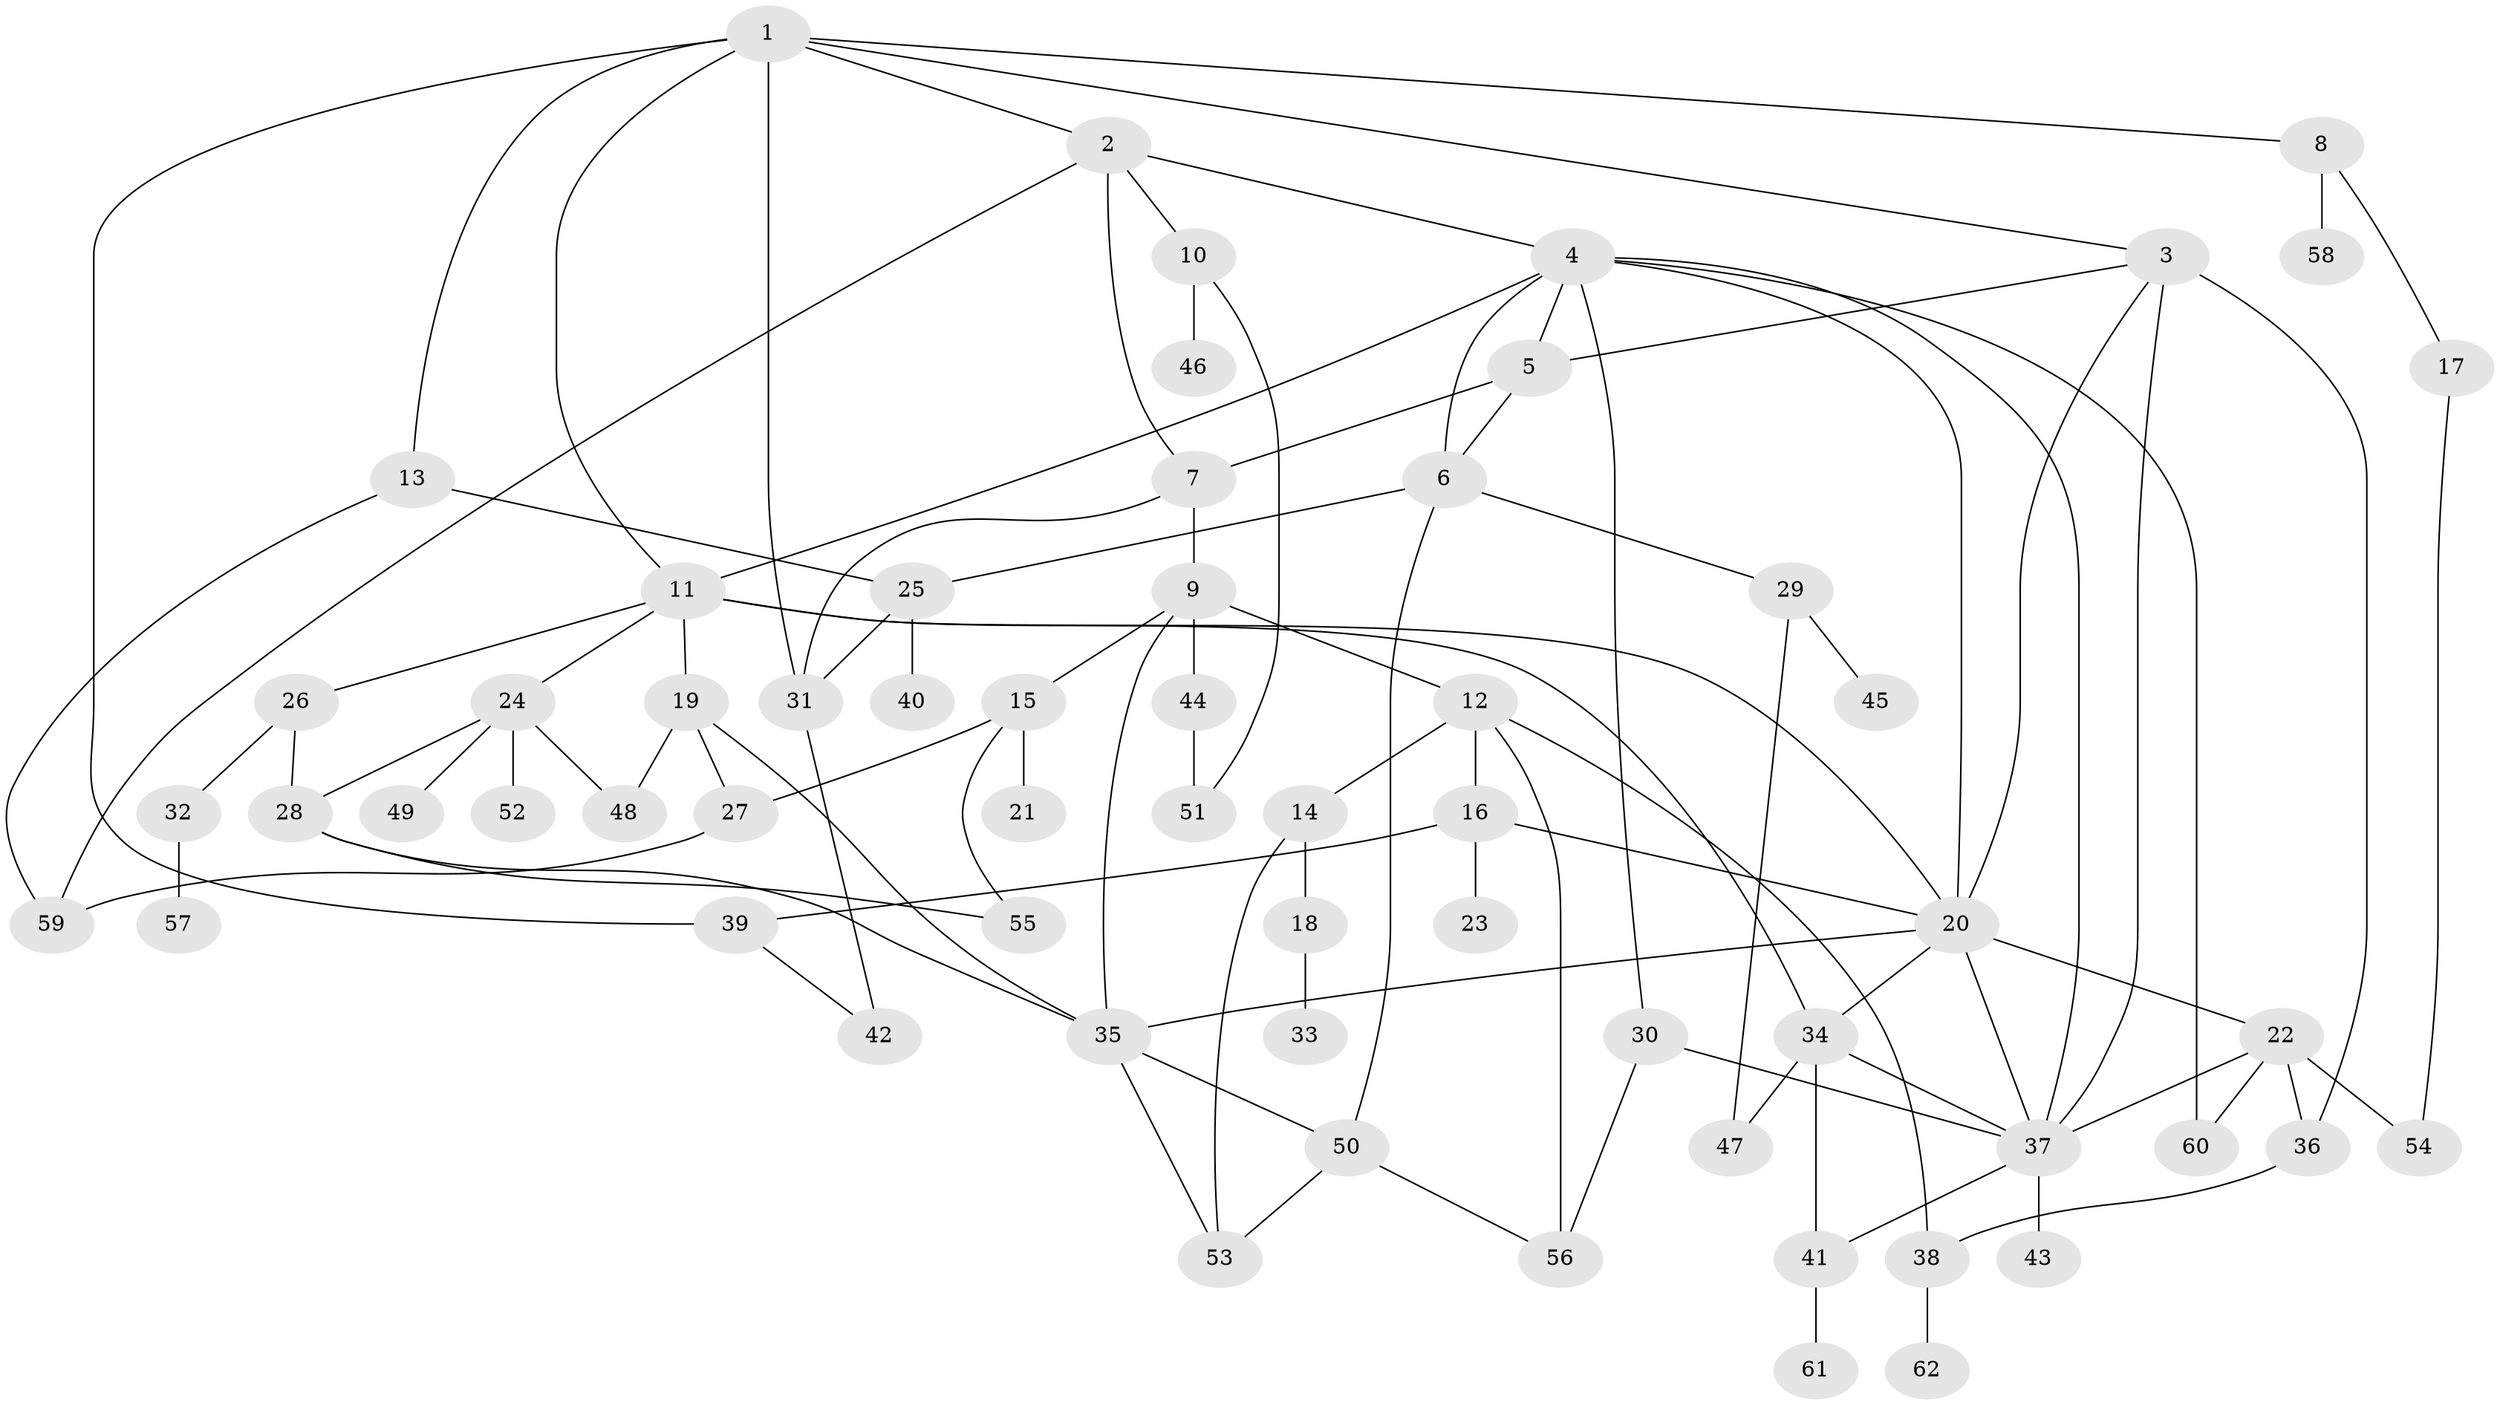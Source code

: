 // original degree distribution, {8: 0.008064516129032258, 6: 0.024193548387096774, 3: 0.20967741935483872, 5: 0.08064516129032258, 4: 0.0967741935483871, 7: 0.024193548387096774, 2: 0.3064516129032258, 1: 0.25}
// Generated by graph-tools (version 1.1) at 2025/34/03/09/25 02:34:18]
// undirected, 62 vertices, 100 edges
graph export_dot {
graph [start="1"]
  node [color=gray90,style=filled];
  1;
  2;
  3;
  4;
  5;
  6;
  7;
  8;
  9;
  10;
  11;
  12;
  13;
  14;
  15;
  16;
  17;
  18;
  19;
  20;
  21;
  22;
  23;
  24;
  25;
  26;
  27;
  28;
  29;
  30;
  31;
  32;
  33;
  34;
  35;
  36;
  37;
  38;
  39;
  40;
  41;
  42;
  43;
  44;
  45;
  46;
  47;
  48;
  49;
  50;
  51;
  52;
  53;
  54;
  55;
  56;
  57;
  58;
  59;
  60;
  61;
  62;
  1 -- 2 [weight=1.0];
  1 -- 3 [weight=1.0];
  1 -- 8 [weight=1.0];
  1 -- 11 [weight=1.0];
  1 -- 13 [weight=1.0];
  1 -- 31 [weight=1.0];
  1 -- 39 [weight=1.0];
  2 -- 4 [weight=1.0];
  2 -- 7 [weight=1.0];
  2 -- 10 [weight=1.0];
  2 -- 59 [weight=1.0];
  3 -- 5 [weight=1.0];
  3 -- 20 [weight=1.0];
  3 -- 36 [weight=2.0];
  3 -- 37 [weight=1.0];
  4 -- 5 [weight=1.0];
  4 -- 6 [weight=1.0];
  4 -- 11 [weight=1.0];
  4 -- 20 [weight=1.0];
  4 -- 30 [weight=1.0];
  4 -- 37 [weight=1.0];
  4 -- 60 [weight=1.0];
  5 -- 6 [weight=1.0];
  5 -- 7 [weight=1.0];
  6 -- 25 [weight=1.0];
  6 -- 29 [weight=1.0];
  6 -- 50 [weight=1.0];
  7 -- 9 [weight=1.0];
  7 -- 31 [weight=1.0];
  8 -- 17 [weight=1.0];
  8 -- 58 [weight=1.0];
  9 -- 12 [weight=2.0];
  9 -- 15 [weight=1.0];
  9 -- 35 [weight=2.0];
  9 -- 44 [weight=1.0];
  10 -- 46 [weight=1.0];
  10 -- 51 [weight=1.0];
  11 -- 19 [weight=1.0];
  11 -- 20 [weight=1.0];
  11 -- 24 [weight=1.0];
  11 -- 26 [weight=1.0];
  11 -- 34 [weight=1.0];
  12 -- 14 [weight=1.0];
  12 -- 16 [weight=1.0];
  12 -- 38 [weight=1.0];
  12 -- 56 [weight=1.0];
  13 -- 25 [weight=1.0];
  13 -- 59 [weight=1.0];
  14 -- 18 [weight=1.0];
  14 -- 53 [weight=1.0];
  15 -- 21 [weight=2.0];
  15 -- 27 [weight=1.0];
  15 -- 55 [weight=1.0];
  16 -- 20 [weight=1.0];
  16 -- 23 [weight=1.0];
  16 -- 39 [weight=1.0];
  17 -- 54 [weight=1.0];
  18 -- 33 [weight=1.0];
  19 -- 27 [weight=1.0];
  19 -- 35 [weight=1.0];
  19 -- 48 [weight=1.0];
  20 -- 22 [weight=1.0];
  20 -- 34 [weight=1.0];
  20 -- 35 [weight=1.0];
  20 -- 37 [weight=1.0];
  22 -- 36 [weight=1.0];
  22 -- 37 [weight=1.0];
  22 -- 54 [weight=2.0];
  22 -- 60 [weight=1.0];
  24 -- 28 [weight=1.0];
  24 -- 48 [weight=1.0];
  24 -- 49 [weight=1.0];
  24 -- 52 [weight=1.0];
  25 -- 31 [weight=1.0];
  25 -- 40 [weight=2.0];
  26 -- 28 [weight=1.0];
  26 -- 32 [weight=1.0];
  27 -- 59 [weight=2.0];
  28 -- 35 [weight=1.0];
  28 -- 55 [weight=1.0];
  29 -- 45 [weight=1.0];
  29 -- 47 [weight=1.0];
  30 -- 37 [weight=1.0];
  30 -- 56 [weight=1.0];
  31 -- 42 [weight=2.0];
  32 -- 57 [weight=1.0];
  34 -- 37 [weight=1.0];
  34 -- 41 [weight=1.0];
  34 -- 47 [weight=1.0];
  35 -- 50 [weight=1.0];
  35 -- 53 [weight=1.0];
  36 -- 38 [weight=1.0];
  37 -- 41 [weight=1.0];
  37 -- 43 [weight=4.0];
  38 -- 62 [weight=1.0];
  39 -- 42 [weight=1.0];
  41 -- 61 [weight=1.0];
  44 -- 51 [weight=1.0];
  50 -- 53 [weight=1.0];
  50 -- 56 [weight=1.0];
}

